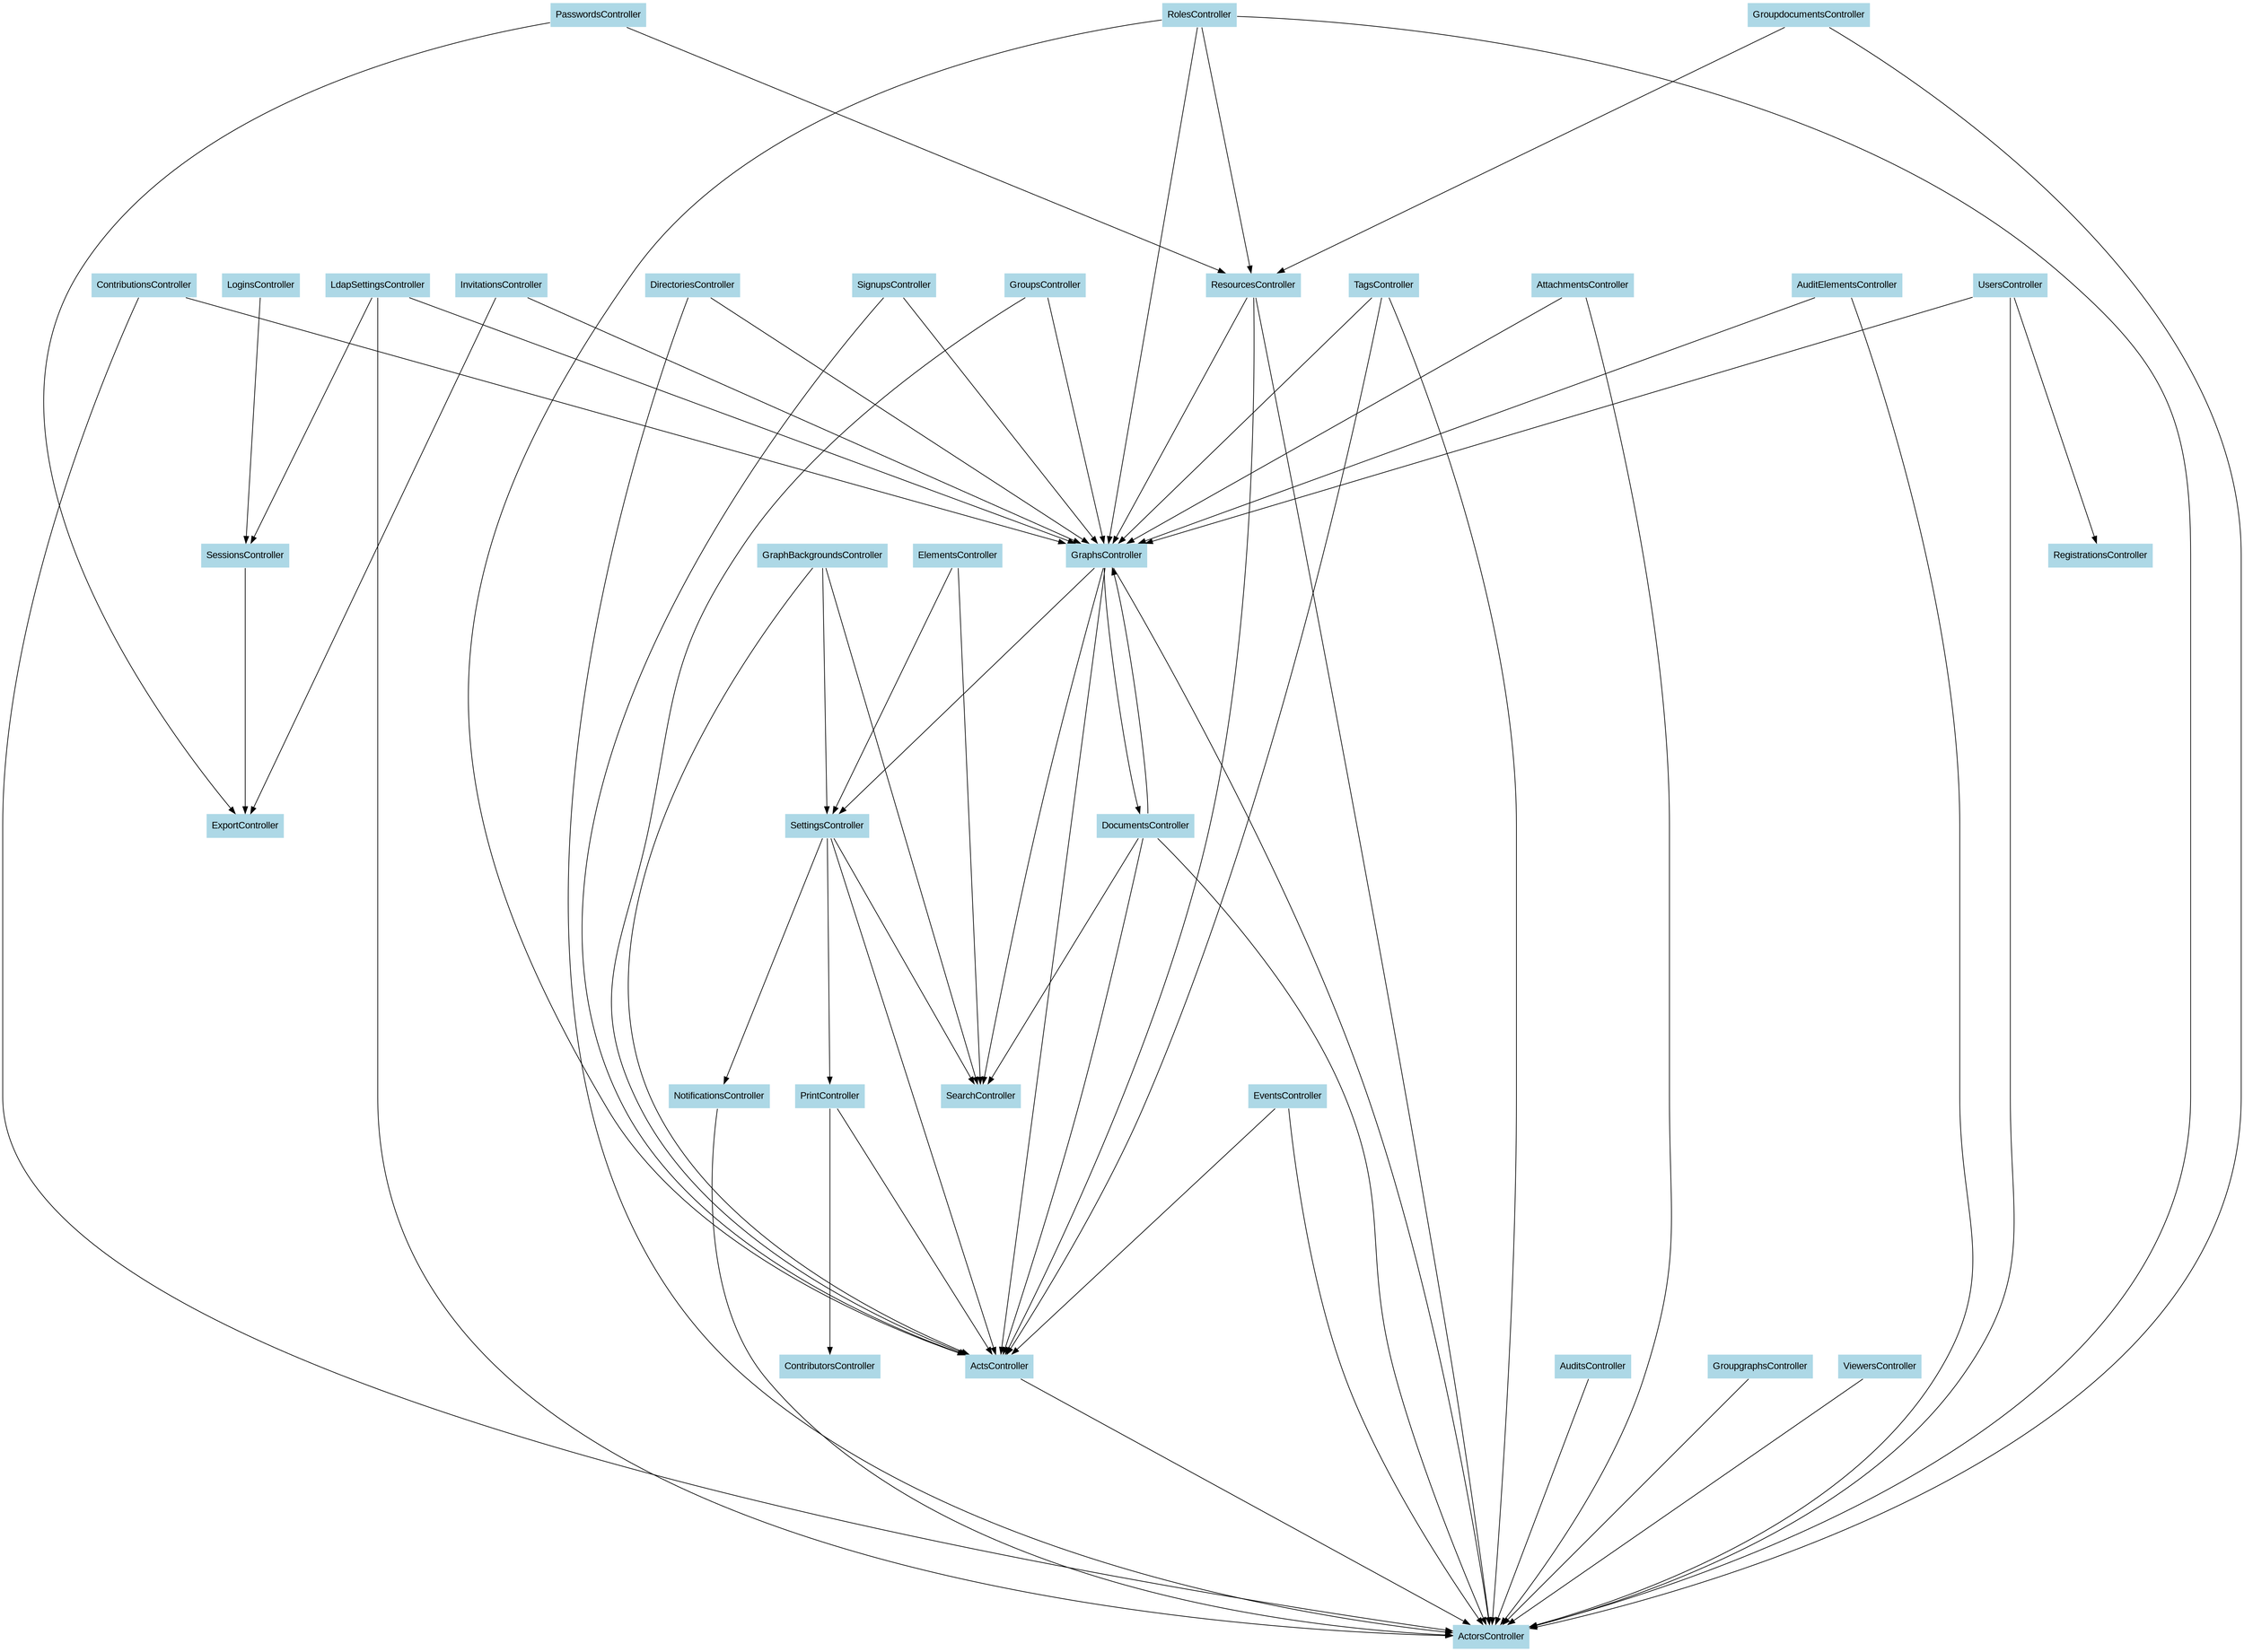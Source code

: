 digraph CallGraph {
ranksep=5;
nodesep=0.5;
node [fontname=Arial];
edge [fontname=Arial];
ActsController -> ActorsController;
ActsController [shape=box, style=filled, fillcolor=lightblue  , color=white];
ActorsController [shape=box, style=filled, fillcolor=lightblue  , color=white];
AttachmentsController -> GraphsController;
AttachmentsController [shape=box, style=filled, fillcolor=lightblue  , color=white];
GraphsController [shape=box, style=filled, fillcolor=lightblue  , color=white];
AttachmentsController -> ActorsController;
AuditElementsController -> GraphsController;
AuditElementsController [shape=box, style=filled, fillcolor=lightblue  , color=white];
AuditElementsController -> ActorsController;
AuditsController -> ActorsController;
AuditsController [shape=box, style=filled, fillcolor=lightblue  , color=white];
ContributionsController -> GraphsController;
ContributionsController [shape=box, style=filled, fillcolor=lightblue  , color=white];
ContributionsController -> ActorsController;
DirectoriesController -> GraphsController;
DirectoriesController [shape=box, style=filled, fillcolor=lightblue  , color=white];
DirectoriesController -> ActorsController;
DocumentsController -> ActsController;
DocumentsController [shape=box, style=filled, fillcolor=lightblue  , color=white];
DocumentsController -> SearchController;
SearchController [shape=box, style=filled, fillcolor=lightblue  , color=white];
DocumentsController -> GraphsController;
DocumentsController -> ActorsController;
ElementsController -> SearchController;
ElementsController [shape=box, style=filled, fillcolor=lightblue  , color=white];
ElementsController -> SettingsController;
SettingsController [shape=box, style=filled, fillcolor=lightblue  , color=white];
EventsController -> ActsController;
EventsController [shape=box, style=filled, fillcolor=lightblue  , color=white];
EventsController -> ActorsController;
GraphBackgroundsController -> ActsController;
GraphBackgroundsController [shape=box, style=filled, fillcolor=lightblue  , color=white];
GraphBackgroundsController -> SearchController;
GraphBackgroundsController -> SettingsController;
GraphsController -> ActsController;
GraphsController -> SearchController;
GraphsController -> DocumentsController;
GraphsController -> ActorsController;
GraphsController -> SettingsController;
GroupdocumentsController -> ResourcesController;
GroupdocumentsController [shape=box, style=filled, fillcolor=lightblue  , color=white];
ResourcesController [shape=box, style=filled, fillcolor=lightblue  , color=white];
GroupdocumentsController -> ActorsController;
GroupgraphsController -> ActorsController;
GroupgraphsController [shape=box, style=filled, fillcolor=lightblue  , color=white];
GroupsController -> ActsController;
GroupsController [shape=box, style=filled, fillcolor=lightblue  , color=white];
GroupsController -> GraphsController;
InvitationsController -> ExportController;
InvitationsController [shape=box, style=filled, fillcolor=lightblue  , color=white];
ExportController [shape=box, style=filled, fillcolor=lightblue  , color=white];
InvitationsController -> GraphsController;
LdapSettingsController -> SessionsController;
LdapSettingsController [shape=box, style=filled, fillcolor=lightblue  , color=white];
SessionsController [shape=box, style=filled, fillcolor=lightblue  , color=white];
LdapSettingsController -> GraphsController;
LdapSettingsController -> ActorsController;
LoginsController -> SessionsController;
LoginsController [shape=box, style=filled, fillcolor=lightblue  , color=white];
NotificationsController -> ActorsController;
NotificationsController [shape=box, style=filled, fillcolor=lightblue  , color=white];
PasswordsController -> ResourcesController;
PasswordsController [shape=box, style=filled, fillcolor=lightblue  , color=white];
PasswordsController -> ExportController;
PrintController -> ContributorsController;
PrintController [shape=box, style=filled, fillcolor=lightblue  , color=white];
ContributorsController [shape=box, style=filled, fillcolor=lightblue  , color=white];
PrintController -> ActsController;
ResourcesController -> ActsController;
ResourcesController -> GraphsController;
ResourcesController -> ActorsController;
RolesController -> ActsController;
RolesController [shape=box, style=filled, fillcolor=lightblue  , color=white];
RolesController -> GraphsController;
RolesController -> ActorsController;
RolesController -> ResourcesController;
SessionsController -> ExportController;
SettingsController -> ActsController;
SettingsController -> NotificationsController;
SettingsController -> PrintController;
SettingsController -> SearchController;
SignupsController -> ActsController;
SignupsController [shape=box, style=filled, fillcolor=lightblue  , color=white];
SignupsController -> GraphsController;
TagsController -> ActsController;
TagsController [shape=box, style=filled, fillcolor=lightblue  , color=white];
TagsController -> GraphsController;
TagsController -> ActorsController;
UsersController -> GraphsController;
UsersController [shape=box, style=filled, fillcolor=lightblue  , color=white];
UsersController -> ActorsController;
UsersController -> RegistrationsController;
RegistrationsController [shape=box, style=filled, fillcolor=lightblue  , color=white];
ViewersController -> ActorsController;
ViewersController [shape=box, style=filled, fillcolor=lightblue  , color=white];
}

